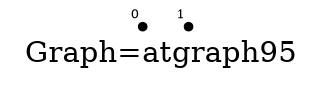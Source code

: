 /* Created by igraph 0.8.0-pre+0200568 */
graph {
  graph [
    label="Graph=atgraph95"
    labelloc=bottom
  ];
  0 [
    pos="0.000000,0.000000!"
    shape=point
    fontsize=6
    xlabel=0
  ];
  1 [
    pos="-0.100000,1.000000!"
    shape=point
    fontsize=6
    xlabel=1
  ];

}
